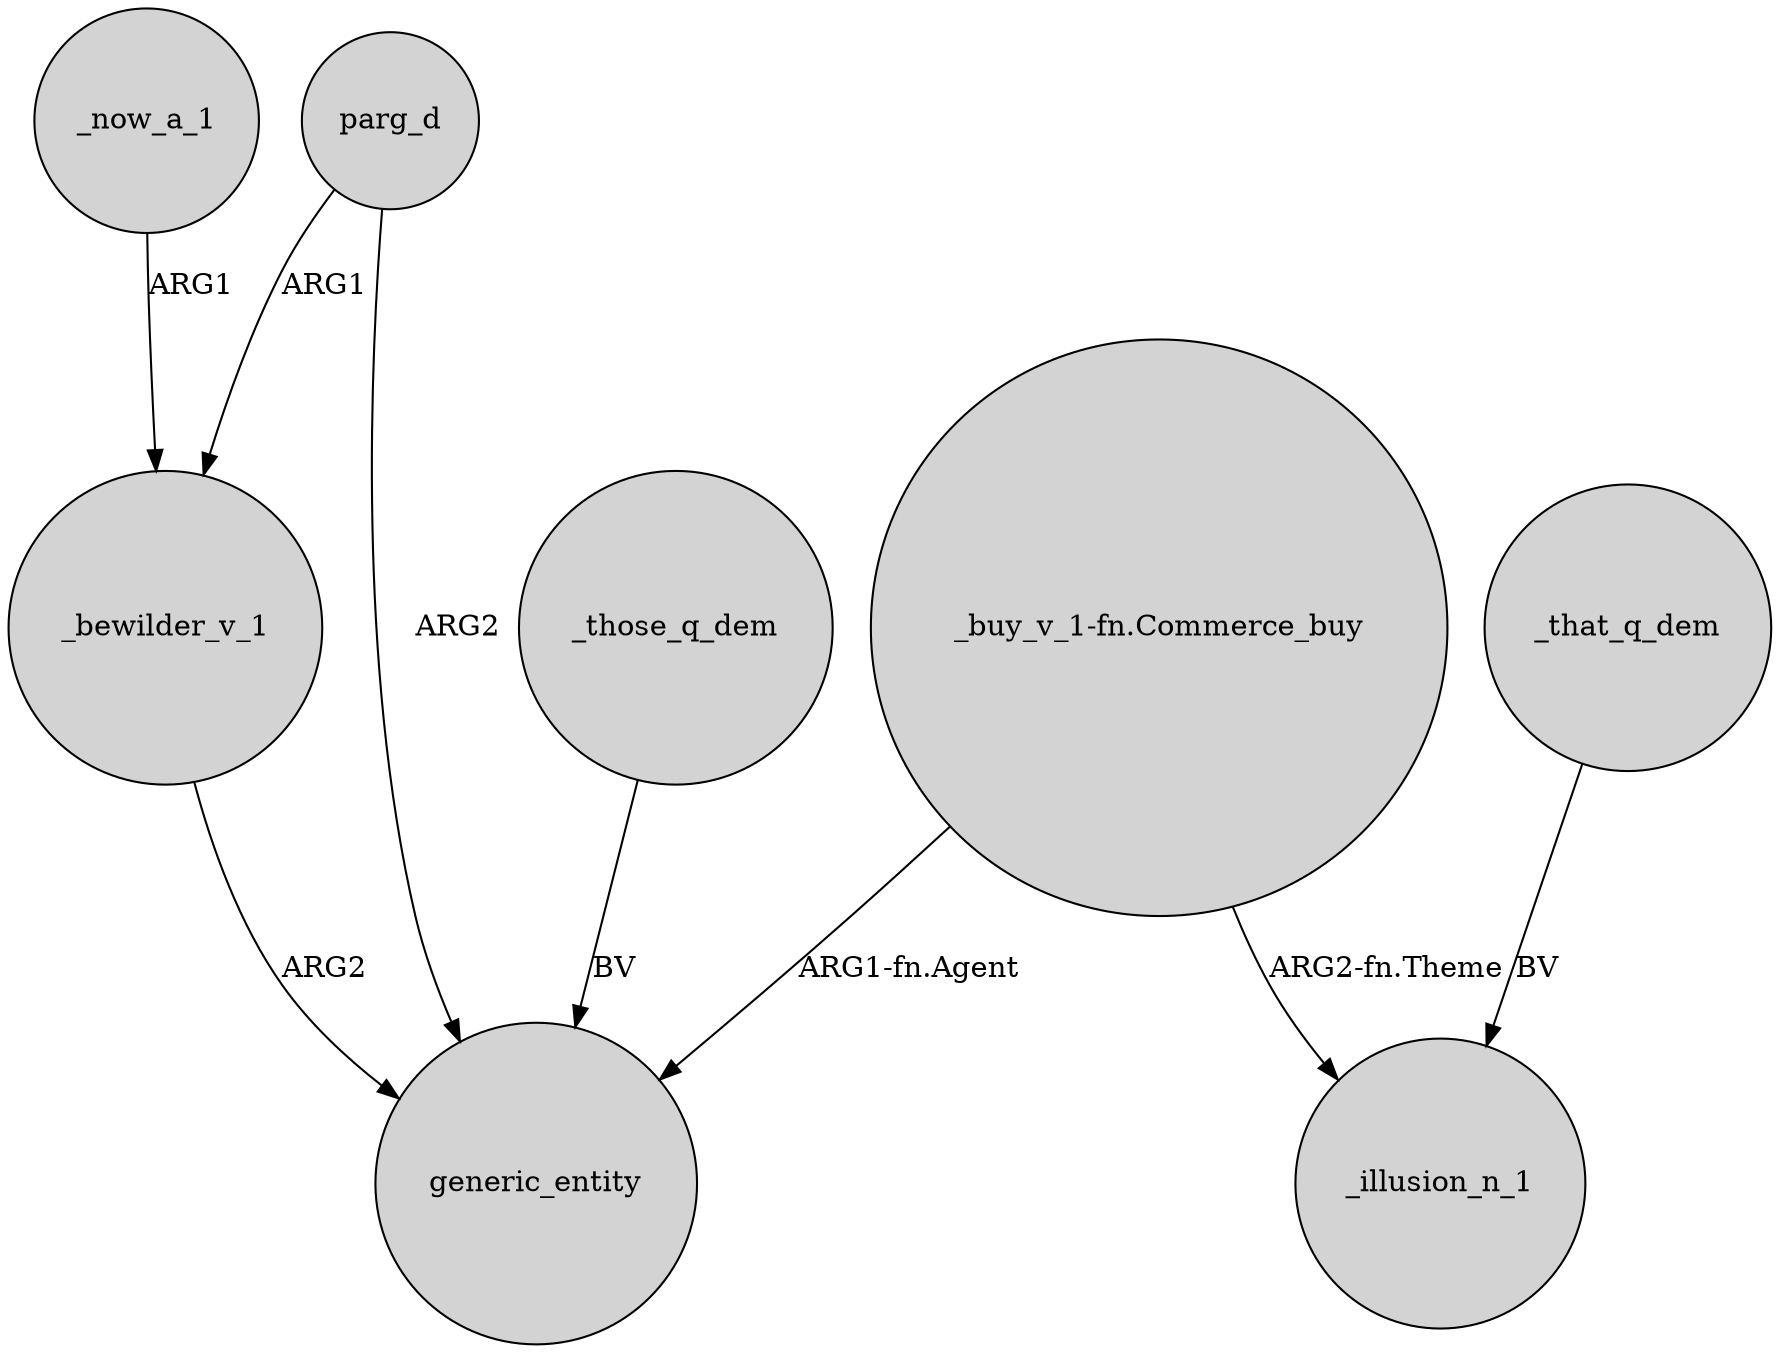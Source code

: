 digraph {
	node [shape=circle style=filled]
	parg_d -> generic_entity [label=ARG2]
	"_buy_v_1-fn.Commerce_buy" -> generic_entity [label="ARG1-fn.Agent"]
	_that_q_dem -> _illusion_n_1 [label=BV]
	_now_a_1 -> _bewilder_v_1 [label=ARG1]
	_bewilder_v_1 -> generic_entity [label=ARG2]
	_those_q_dem -> generic_entity [label=BV]
	parg_d -> _bewilder_v_1 [label=ARG1]
	"_buy_v_1-fn.Commerce_buy" -> _illusion_n_1 [label="ARG2-fn.Theme"]
}
